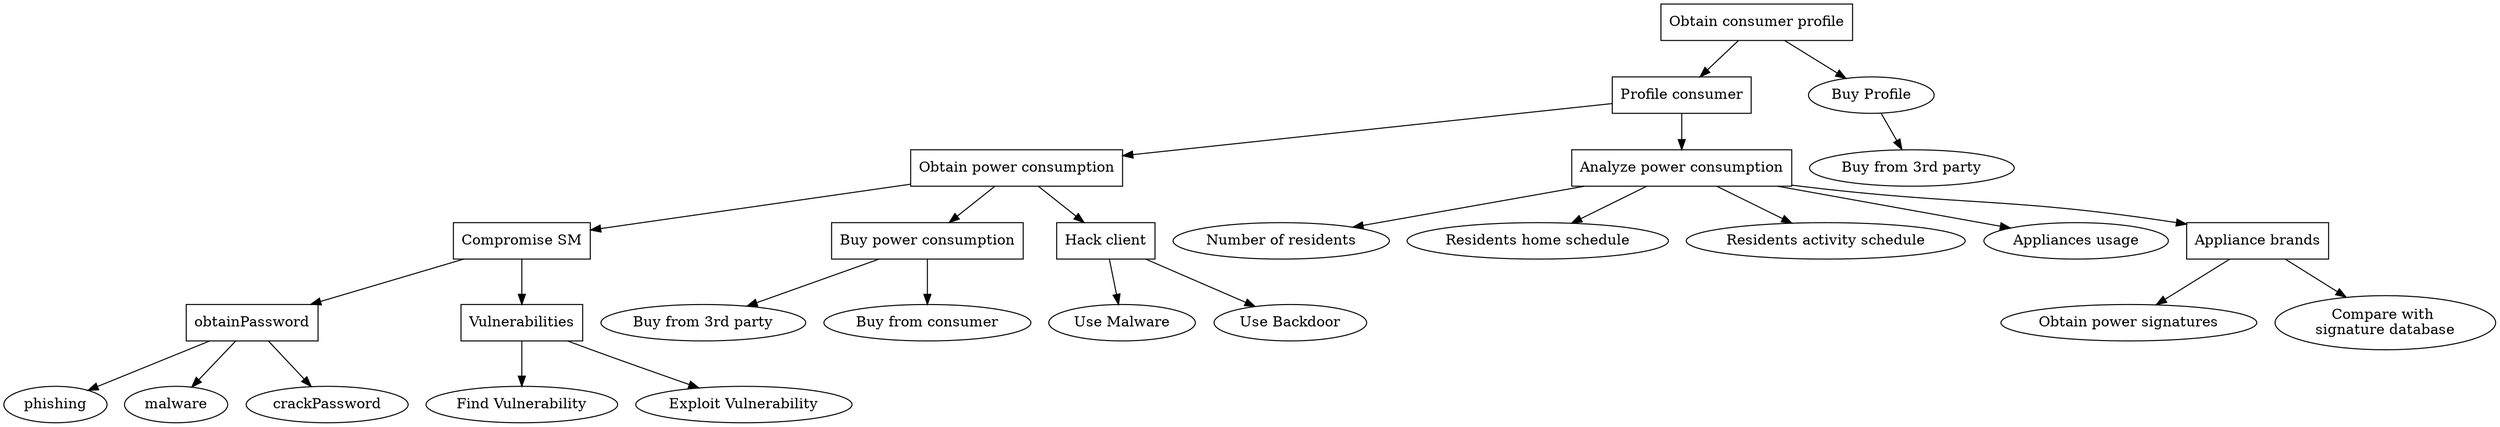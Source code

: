 digraph G{
	node [style=filled fillcolor=white]

	root[label="Obtain consumer profile",shape=OR];	

	root -> profile;
	buyProfile[label="Buy Profile"];
	root -> buyProfile;

	buy_third_party2[label="Buy from 3rd party"];
	buyProfile ->  buy_third_party2;

	profile[label="Profile consumer",shape=AND];

	obtain_information[label="Obtain power consumption",shape=OR];
	analyse_power_consumption[label="Analyze power consumption",shape=OR];

	compromise_sm[label="Compromise SM",shape=OR];
	compromise_sm -> obtainPassword;
	exploitVulnerability[label="Vulnerabilities"];
		compromise_sm -> exploitVulnerability;

		obtainPassword[shape=OR];
		obtainPassword -> phishing;
		malware2[label="malware"];
		obtainPassword -> malware2;
		obtainPassword -> crackPassword;

		exploitVulnerability[shape=AND];
		findVuln[label="Find Vulnerability"];
		exploitVulnerability -> findVuln;
		exploitVuln[label="Exploit Vulnerability"];
		exploitVulnerability -> exploitVuln;

	buy_information[label="Buy power consumption",shape=OR]
	hack_client[label="Hack client",shape=OR];
	residents[label="Number of residents"];
	home[label="Residents home schedule"];
	activity_residents[label="Residents activity schedule"];
	when_appl[label="Appliances usage"];
	what_appl[label="Appliance brands",shape=AND];

	buy_third_party[label="Buy from 3rd party"];
	buy_from_consumer[label="Buy from consumer"];
	
	malware[label="Use Malware"];
	backdoor[label="Use Backdoor"];
	power_signatures[label="Obtain power signatures"];
	power_compare[label="Compare with \nsignature database"]
	

	profile -> obtain_information, analyse_power_consumption;
	obtain_information -> compromise_sm, buy_information, hack_client;
	analyse_power_consumption ->  residents, activity_residents, home, when_appl, what_appl;
	buy_information -> buy_third_party, buy_from_consumer;
	hack_client -> malware, backdoor;

	what_appl -> power_signatures, power_compare;
	
	}